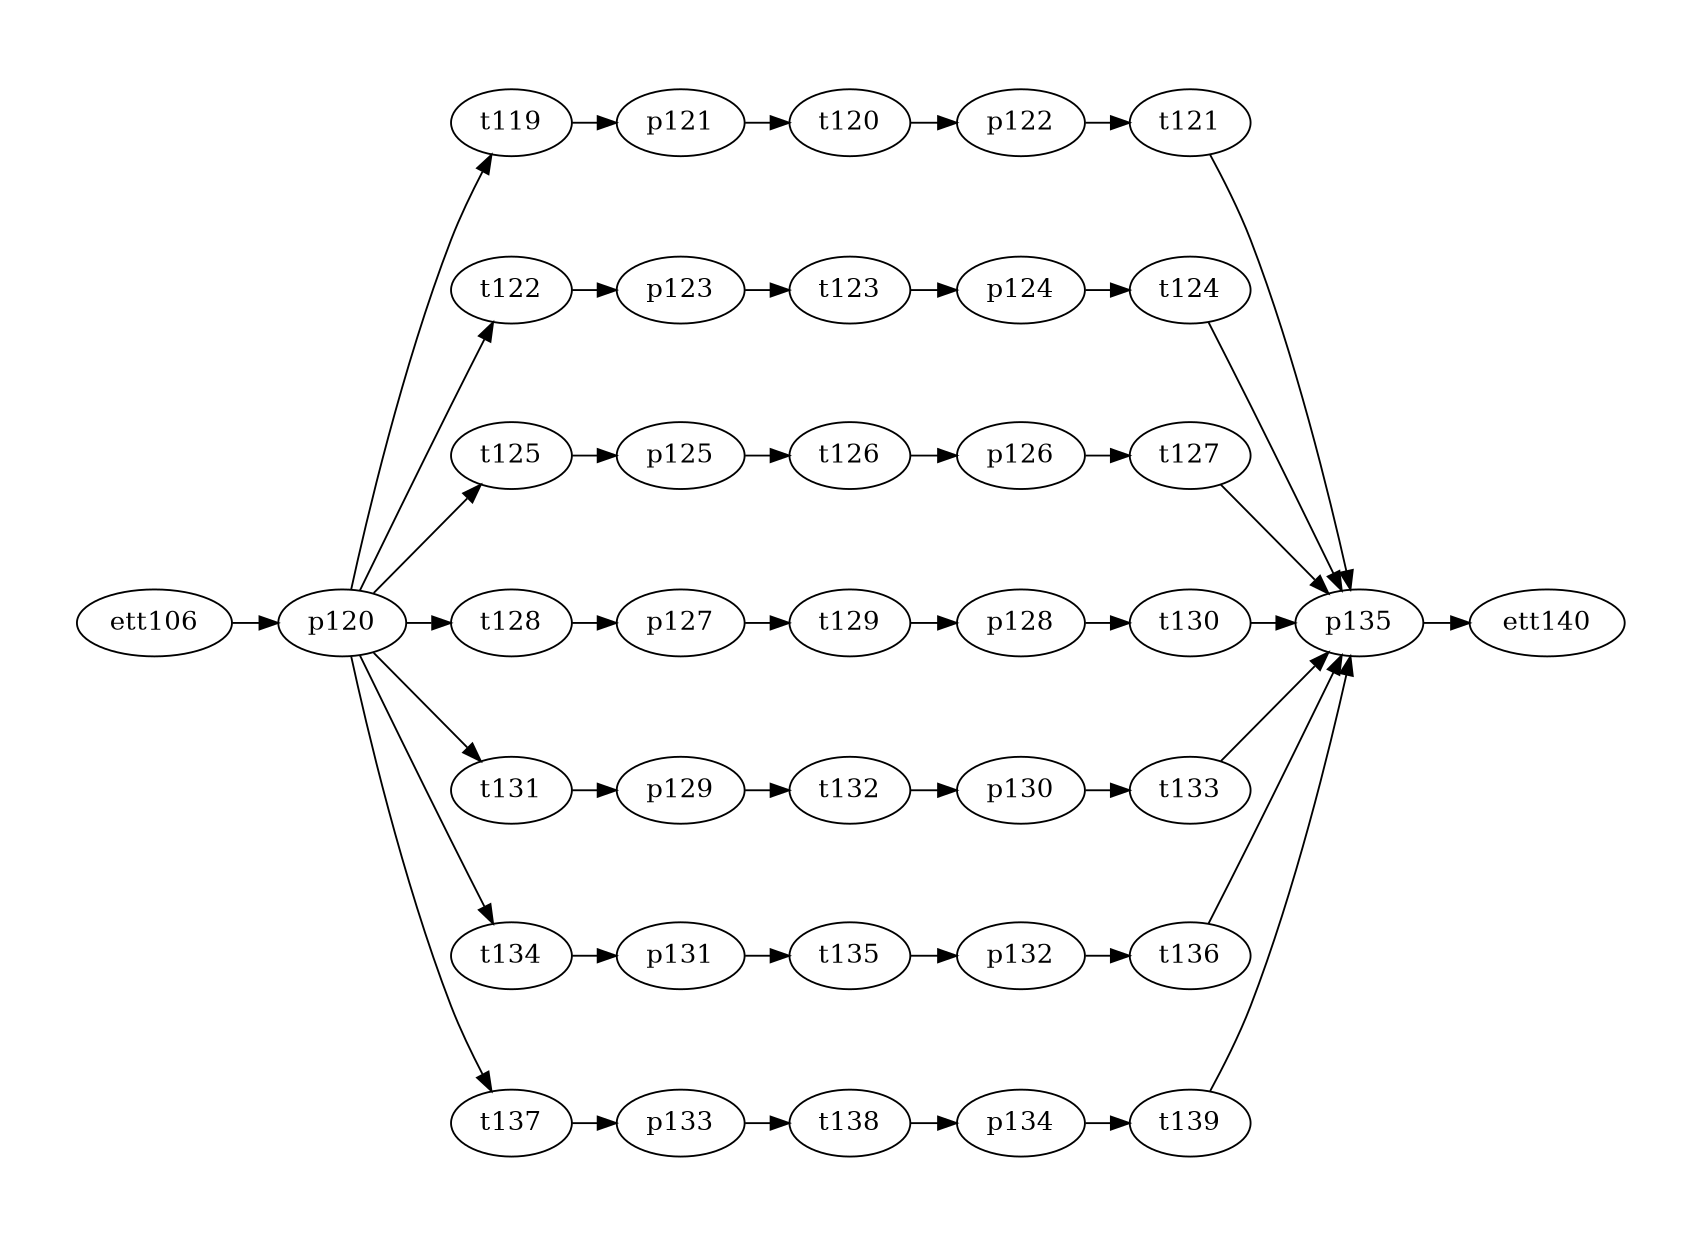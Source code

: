 
digraph A {
    # splines = ortho
    rankdir=LR;
    ratio=fill
    graph [pad="0.5", nodesep="0.25", ranksep="0.2"];
    margin=0;
    size="11.7,8.3!"

# Módulo armazenador (x)

    p120
    p121
    p122
    p123
    p124
    p125
    p126
    p127
    p128
    p129
    p130
    p131
    p132
    p133
    p134
    p135


    t119
    t120
    t121
    t122
    t123
    t124
    t125
    t126
    t127
    t128
    t129
    t130
    t131
    t132
    t133
    t134
    t135
    t136
    t137
    t138
    t139

    
# subgraph cluster_8 {
#   label="Storage (x)";
#   labelloc = b
#   style="dashed"
  # color="red"

  # pre

  p120 -> t119
  p120 -> t122
  p120 -> t125
  p120 -> t128
  p120 -> t131
  p120 -> t134
  p120 -> t137

  p121 -> t120
  p122 -> t121
  p123 -> t123
  p124 -> t124
  p125 -> t126
  p126 -> t127
  p127 -> t129
  p128 -> t130
  p129 -> t132
  p130 -> t133
  p131 -> t135
  p132 -> t136
  p133 -> t138
  p134 -> t139


  #pos

  t119 -> p121
  t120 -> p122
  t121 -> p135
  t122 -> p123
  t123 -> p124
  t124 -> p135
  t125 -> p125
  t126 -> p126
  t127 -> p135
  t128 -> p127
  t129 -> p128
  t130 -> p135
  t131 -> p129
  t132 -> p130
  t133 -> p135
  t134 -> p131
  t135 -> p132
  t136 -> p135
  t137 -> p133
  t138 -> p134
  t139 -> p135



# }
ett106
ett106 -> p120

ett140
p135 ->  ett140
}
